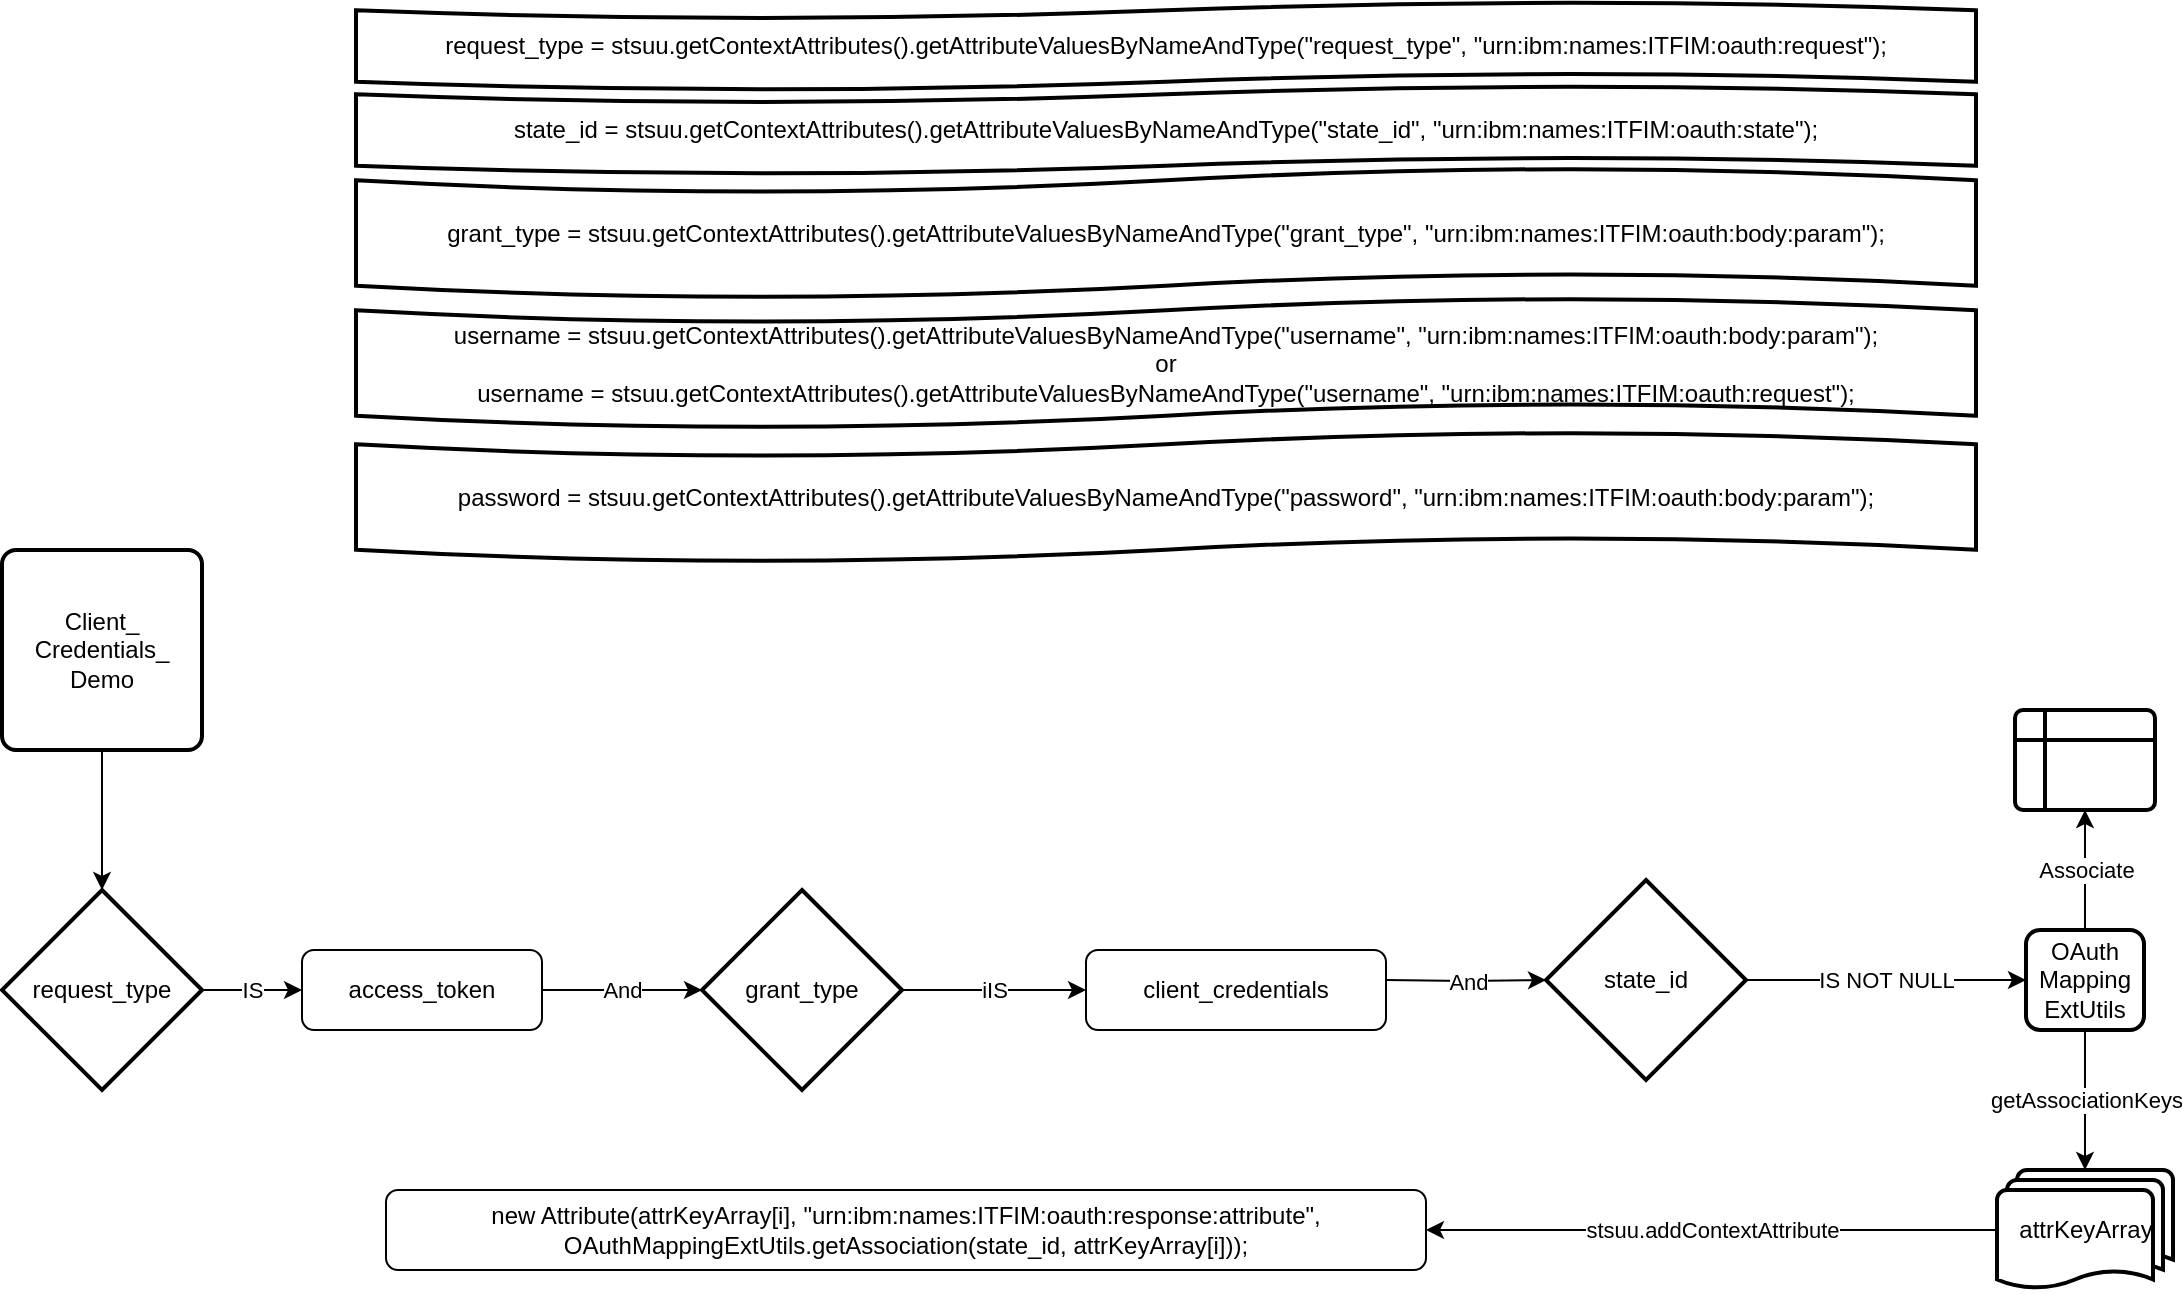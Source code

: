 <mxfile version="20.8.18" type="github">
  <diagram id="C5RBs43oDa-KdzZeNtuy" name="Page-1">
    <mxGraphModel dx="1434" dy="788" grid="1" gridSize="10" guides="1" tooltips="1" connect="1" arrows="1" fold="1" page="1" pageScale="1" pageWidth="827" pageHeight="1169" math="0" shadow="0">
      <root>
        <mxCell id="WIyWlLk6GJQsqaUBKTNV-0" />
        <mxCell id="WIyWlLk6GJQsqaUBKTNV-1" parent="WIyWlLk6GJQsqaUBKTNV-0" />
        <mxCell id="8u9az_-6E9huGCgLwTI3-13" value="IS" style="edgeStyle=orthogonalEdgeStyle;rounded=0;orthogonalLoop=1;jettySize=auto;html=1;entryX=0;entryY=0.5;entryDx=0;entryDy=0;" parent="WIyWlLk6GJQsqaUBKTNV-1" source="8u9az_-6E9huGCgLwTI3-10" target="8u9az_-6E9huGCgLwTI3-12" edge="1">
          <mxGeometry relative="1" as="geometry" />
        </mxCell>
        <mxCell id="8u9az_-6E9huGCgLwTI3-10" value="request_type" style="strokeWidth=2;html=1;shape=mxgraph.flowchart.decision;whiteSpace=wrap;" parent="WIyWlLk6GJQsqaUBKTNV-1" vertex="1">
          <mxGeometry x="108" y="490" width="100" height="100" as="geometry" />
        </mxCell>
        <mxCell id="8u9az_-6E9huGCgLwTI3-15" value="And" style="edgeStyle=orthogonalEdgeStyle;rounded=0;orthogonalLoop=1;jettySize=auto;html=1;" parent="WIyWlLk6GJQsqaUBKTNV-1" source="8u9az_-6E9huGCgLwTI3-12" target="8u9az_-6E9huGCgLwTI3-14" edge="1">
          <mxGeometry relative="1" as="geometry" />
        </mxCell>
        <mxCell id="8u9az_-6E9huGCgLwTI3-12" value="access_token" style="rounded=1;whiteSpace=wrap;html=1;fontSize=12;glass=0;strokeWidth=1;shadow=0;" parent="WIyWlLk6GJQsqaUBKTNV-1" vertex="1">
          <mxGeometry x="258" y="520" width="120" height="40" as="geometry" />
        </mxCell>
        <mxCell id="8u9az_-6E9huGCgLwTI3-17" value="iIS" style="edgeStyle=orthogonalEdgeStyle;rounded=0;orthogonalLoop=1;jettySize=auto;html=1;" parent="WIyWlLk6GJQsqaUBKTNV-1" source="8u9az_-6E9huGCgLwTI3-14" target="8u9az_-6E9huGCgLwTI3-16" edge="1">
          <mxGeometry relative="1" as="geometry">
            <Array as="points">
              <mxPoint x="640" y="540" />
              <mxPoint x="640" y="540" />
            </Array>
          </mxGeometry>
        </mxCell>
        <mxCell id="8u9az_-6E9huGCgLwTI3-14" value="grant_type" style="strokeWidth=2;html=1;shape=mxgraph.flowchart.decision;whiteSpace=wrap;" parent="WIyWlLk6GJQsqaUBKTNV-1" vertex="1">
          <mxGeometry x="458" y="490" width="100" height="100" as="geometry" />
        </mxCell>
        <mxCell id="8u9az_-6E9huGCgLwTI3-16" value="client_credentials" style="rounded=1;whiteSpace=wrap;html=1;fontSize=12;glass=0;strokeWidth=1;shadow=0;" parent="WIyWlLk6GJQsqaUBKTNV-1" vertex="1">
          <mxGeometry x="650" y="520" width="150" height="40" as="geometry" />
        </mxCell>
        <mxCell id="6J8a5stnOlsp0kq5DlnN-0" style="edgeStyle=orthogonalEdgeStyle;rounded=0;orthogonalLoop=1;jettySize=auto;html=1;entryX=0.5;entryY=0;entryDx=0;entryDy=0;entryPerimeter=0;" parent="WIyWlLk6GJQsqaUBKTNV-1" source="FqvtAqR_Rkzib5x8kWpQ-0" target="8u9az_-6E9huGCgLwTI3-10" edge="1">
          <mxGeometry relative="1" as="geometry" />
        </mxCell>
        <mxCell id="FqvtAqR_Rkzib5x8kWpQ-0" value="Client_&lt;br&gt;Credentials_&lt;br&gt;Demo" style="rounded=1;whiteSpace=wrap;html=1;absoluteArcSize=1;arcSize=14;strokeWidth=2;" parent="WIyWlLk6GJQsqaUBKTNV-1" vertex="1">
          <mxGeometry x="108" y="320" width="100" height="100" as="geometry" />
        </mxCell>
        <mxCell id="FqvtAqR_Rkzib5x8kWpQ-15" value="request_type =&amp;nbsp;stsuu.getContextAttributes().getAttributeValuesByNameAndType(&quot;request_type&quot;, &quot;urn:ibm:names:ITFIM:oauth:request&quot;);" style="shape=tape;whiteSpace=wrap;html=1;strokeWidth=2;size=0.19" parent="WIyWlLk6GJQsqaUBKTNV-1" vertex="1">
          <mxGeometry x="285" y="46" width="810" height="44" as="geometry" />
        </mxCell>
        <mxCell id="FqvtAqR_Rkzib5x8kWpQ-16" value="grant_type =&amp;nbsp;stsuu.getContextAttributes().getAttributeValuesByNameAndType(&quot;grant_type&quot;, &quot;urn:ibm:names:ITFIM:oauth:body:param&quot;);" style="shape=tape;whiteSpace=wrap;html=1;strokeWidth=2;size=0.19" parent="WIyWlLk6GJQsqaUBKTNV-1" vertex="1">
          <mxGeometry x="285" y="129" width="810" height="65" as="geometry" />
        </mxCell>
        <mxCell id="FqvtAqR_Rkzib5x8kWpQ-17" value="username =&amp;nbsp;stsuu.getContextAttributes().getAttributeValuesByNameAndType(&quot;username&quot;, &quot;urn:ibm:names:ITFIM:oauth:body:param&quot;);&lt;br&gt;or&lt;br&gt;username =&amp;nbsp;stsuu.getContextAttributes().getAttributeValuesByNameAndType(&quot;username&quot;, &quot;urn:ibm:names:ITFIM:oauth:request&quot;);" style="shape=tape;whiteSpace=wrap;html=1;strokeWidth=2;size=0.19" parent="WIyWlLk6GJQsqaUBKTNV-1" vertex="1">
          <mxGeometry x="285" y="194" width="810" height="65" as="geometry" />
        </mxCell>
        <mxCell id="FqvtAqR_Rkzib5x8kWpQ-18" value="password =&amp;nbsp;stsuu.getContextAttributes().getAttributeValuesByNameAndType(&quot;password&quot;, &quot;urn:ibm:names:ITFIM:oauth:body:param&quot;);" style="shape=tape;whiteSpace=wrap;html=1;strokeWidth=2;size=0.19" parent="WIyWlLk6GJQsqaUBKTNV-1" vertex="1">
          <mxGeometry x="285" y="261" width="810" height="65" as="geometry" />
        </mxCell>
        <mxCell id="VXy_Dsxw0l8oIBGZ0-ki-0" value="state_id =&amp;nbsp;stsuu.getContextAttributes().getAttributeValuesByNameAndType(&quot;state_id&quot;, &quot;urn:ibm:names:ITFIM:oauth:state&quot;);" style="shape=tape;whiteSpace=wrap;html=1;strokeWidth=2;size=0.19" vertex="1" parent="WIyWlLk6GJQsqaUBKTNV-1">
          <mxGeometry x="285" y="88" width="810" height="44" as="geometry" />
        </mxCell>
        <mxCell id="VXy_Dsxw0l8oIBGZ0-ki-1" value="And" style="edgeStyle=orthogonalEdgeStyle;rounded=0;orthogonalLoop=1;jettySize=auto;html=1;" edge="1" parent="WIyWlLk6GJQsqaUBKTNV-1" target="VXy_Dsxw0l8oIBGZ0-ki-2">
          <mxGeometry relative="1" as="geometry">
            <mxPoint x="800" y="535" as="sourcePoint" />
          </mxGeometry>
        </mxCell>
        <mxCell id="VXy_Dsxw0l8oIBGZ0-ki-5" value="IS NOT NULL" style="edgeStyle=orthogonalEdgeStyle;rounded=0;orthogonalLoop=1;jettySize=auto;html=1;entryX=0;entryY=0.5;entryDx=0;entryDy=0;" edge="1" parent="WIyWlLk6GJQsqaUBKTNV-1" source="VXy_Dsxw0l8oIBGZ0-ki-2" target="VXy_Dsxw0l8oIBGZ0-ki-6">
          <mxGeometry relative="1" as="geometry">
            <mxPoint x="1095" y="535" as="targetPoint" />
          </mxGeometry>
        </mxCell>
        <mxCell id="VXy_Dsxw0l8oIBGZ0-ki-2" value="state_id" style="strokeWidth=2;html=1;shape=mxgraph.flowchart.decision;whiteSpace=wrap;" vertex="1" parent="WIyWlLk6GJQsqaUBKTNV-1">
          <mxGeometry x="880" y="485" width="100" height="100" as="geometry" />
        </mxCell>
        <mxCell id="VXy_Dsxw0l8oIBGZ0-ki-10" value="Associate" style="edgeStyle=orthogonalEdgeStyle;rounded=0;orthogonalLoop=1;jettySize=auto;html=1;" edge="1" parent="WIyWlLk6GJQsqaUBKTNV-1" source="VXy_Dsxw0l8oIBGZ0-ki-6" target="VXy_Dsxw0l8oIBGZ0-ki-9">
          <mxGeometry relative="1" as="geometry" />
        </mxCell>
        <mxCell id="VXy_Dsxw0l8oIBGZ0-ki-12" value="getAssociationKeys" style="edgeStyle=orthogonalEdgeStyle;rounded=0;orthogonalLoop=1;jettySize=auto;html=1;entryX=0.5;entryY=0;entryDx=0;entryDy=0;entryPerimeter=0;" edge="1" parent="WIyWlLk6GJQsqaUBKTNV-1" source="VXy_Dsxw0l8oIBGZ0-ki-6" target="VXy_Dsxw0l8oIBGZ0-ki-13">
          <mxGeometry relative="1" as="geometry">
            <mxPoint x="1150" y="630" as="targetPoint" />
          </mxGeometry>
        </mxCell>
        <mxCell id="VXy_Dsxw0l8oIBGZ0-ki-6" value="OAuth&lt;br&gt;Mapping&lt;br&gt;ExtUtils" style="rounded=1;whiteSpace=wrap;html=1;absoluteArcSize=1;arcSize=14;strokeWidth=2;" vertex="1" parent="WIyWlLk6GJQsqaUBKTNV-1">
          <mxGeometry x="1120" y="510" width="59" height="50" as="geometry" />
        </mxCell>
        <mxCell id="VXy_Dsxw0l8oIBGZ0-ki-9" value="" style="shape=internalStorage;whiteSpace=wrap;html=1;dx=15;dy=15;rounded=1;arcSize=8;strokeWidth=2;" vertex="1" parent="WIyWlLk6GJQsqaUBKTNV-1">
          <mxGeometry x="1114.5" y="400" width="70" height="50" as="geometry" />
        </mxCell>
        <UserObject label="stsuu.addContextAttribute" link="stsuu.addContextAttribute" id="VXy_Dsxw0l8oIBGZ0-ki-15">
          <mxCell style="edgeStyle=orthogonalEdgeStyle;rounded=0;orthogonalLoop=1;jettySize=auto;html=1;entryX=1;entryY=0.5;entryDx=0;entryDy=0;" edge="1" parent="WIyWlLk6GJQsqaUBKTNV-1" source="VXy_Dsxw0l8oIBGZ0-ki-13" target="VXy_Dsxw0l8oIBGZ0-ki-14">
            <mxGeometry relative="1" as="geometry" />
          </mxCell>
        </UserObject>
        <mxCell id="VXy_Dsxw0l8oIBGZ0-ki-13" value="attrKeyArray" style="strokeWidth=2;html=1;shape=mxgraph.flowchart.multi-document;whiteSpace=wrap;" vertex="1" parent="WIyWlLk6GJQsqaUBKTNV-1">
          <mxGeometry x="1105.5" y="630" width="88" height="60" as="geometry" />
        </mxCell>
        <mxCell id="VXy_Dsxw0l8oIBGZ0-ki-14" value="new Attribute(attrKeyArray[i], &quot;urn:ibm:names:ITFIM:oauth:response:attribute&quot;, OAuthMappingExtUtils.getAssociation(state_id, attrKeyArray[i]));" style="rounded=1;whiteSpace=wrap;html=1;fontSize=12;glass=0;strokeWidth=1;shadow=0;" vertex="1" parent="WIyWlLk6GJQsqaUBKTNV-1">
          <mxGeometry x="300" y="640" width="520" height="40" as="geometry" />
        </mxCell>
      </root>
    </mxGraphModel>
  </diagram>
</mxfile>

